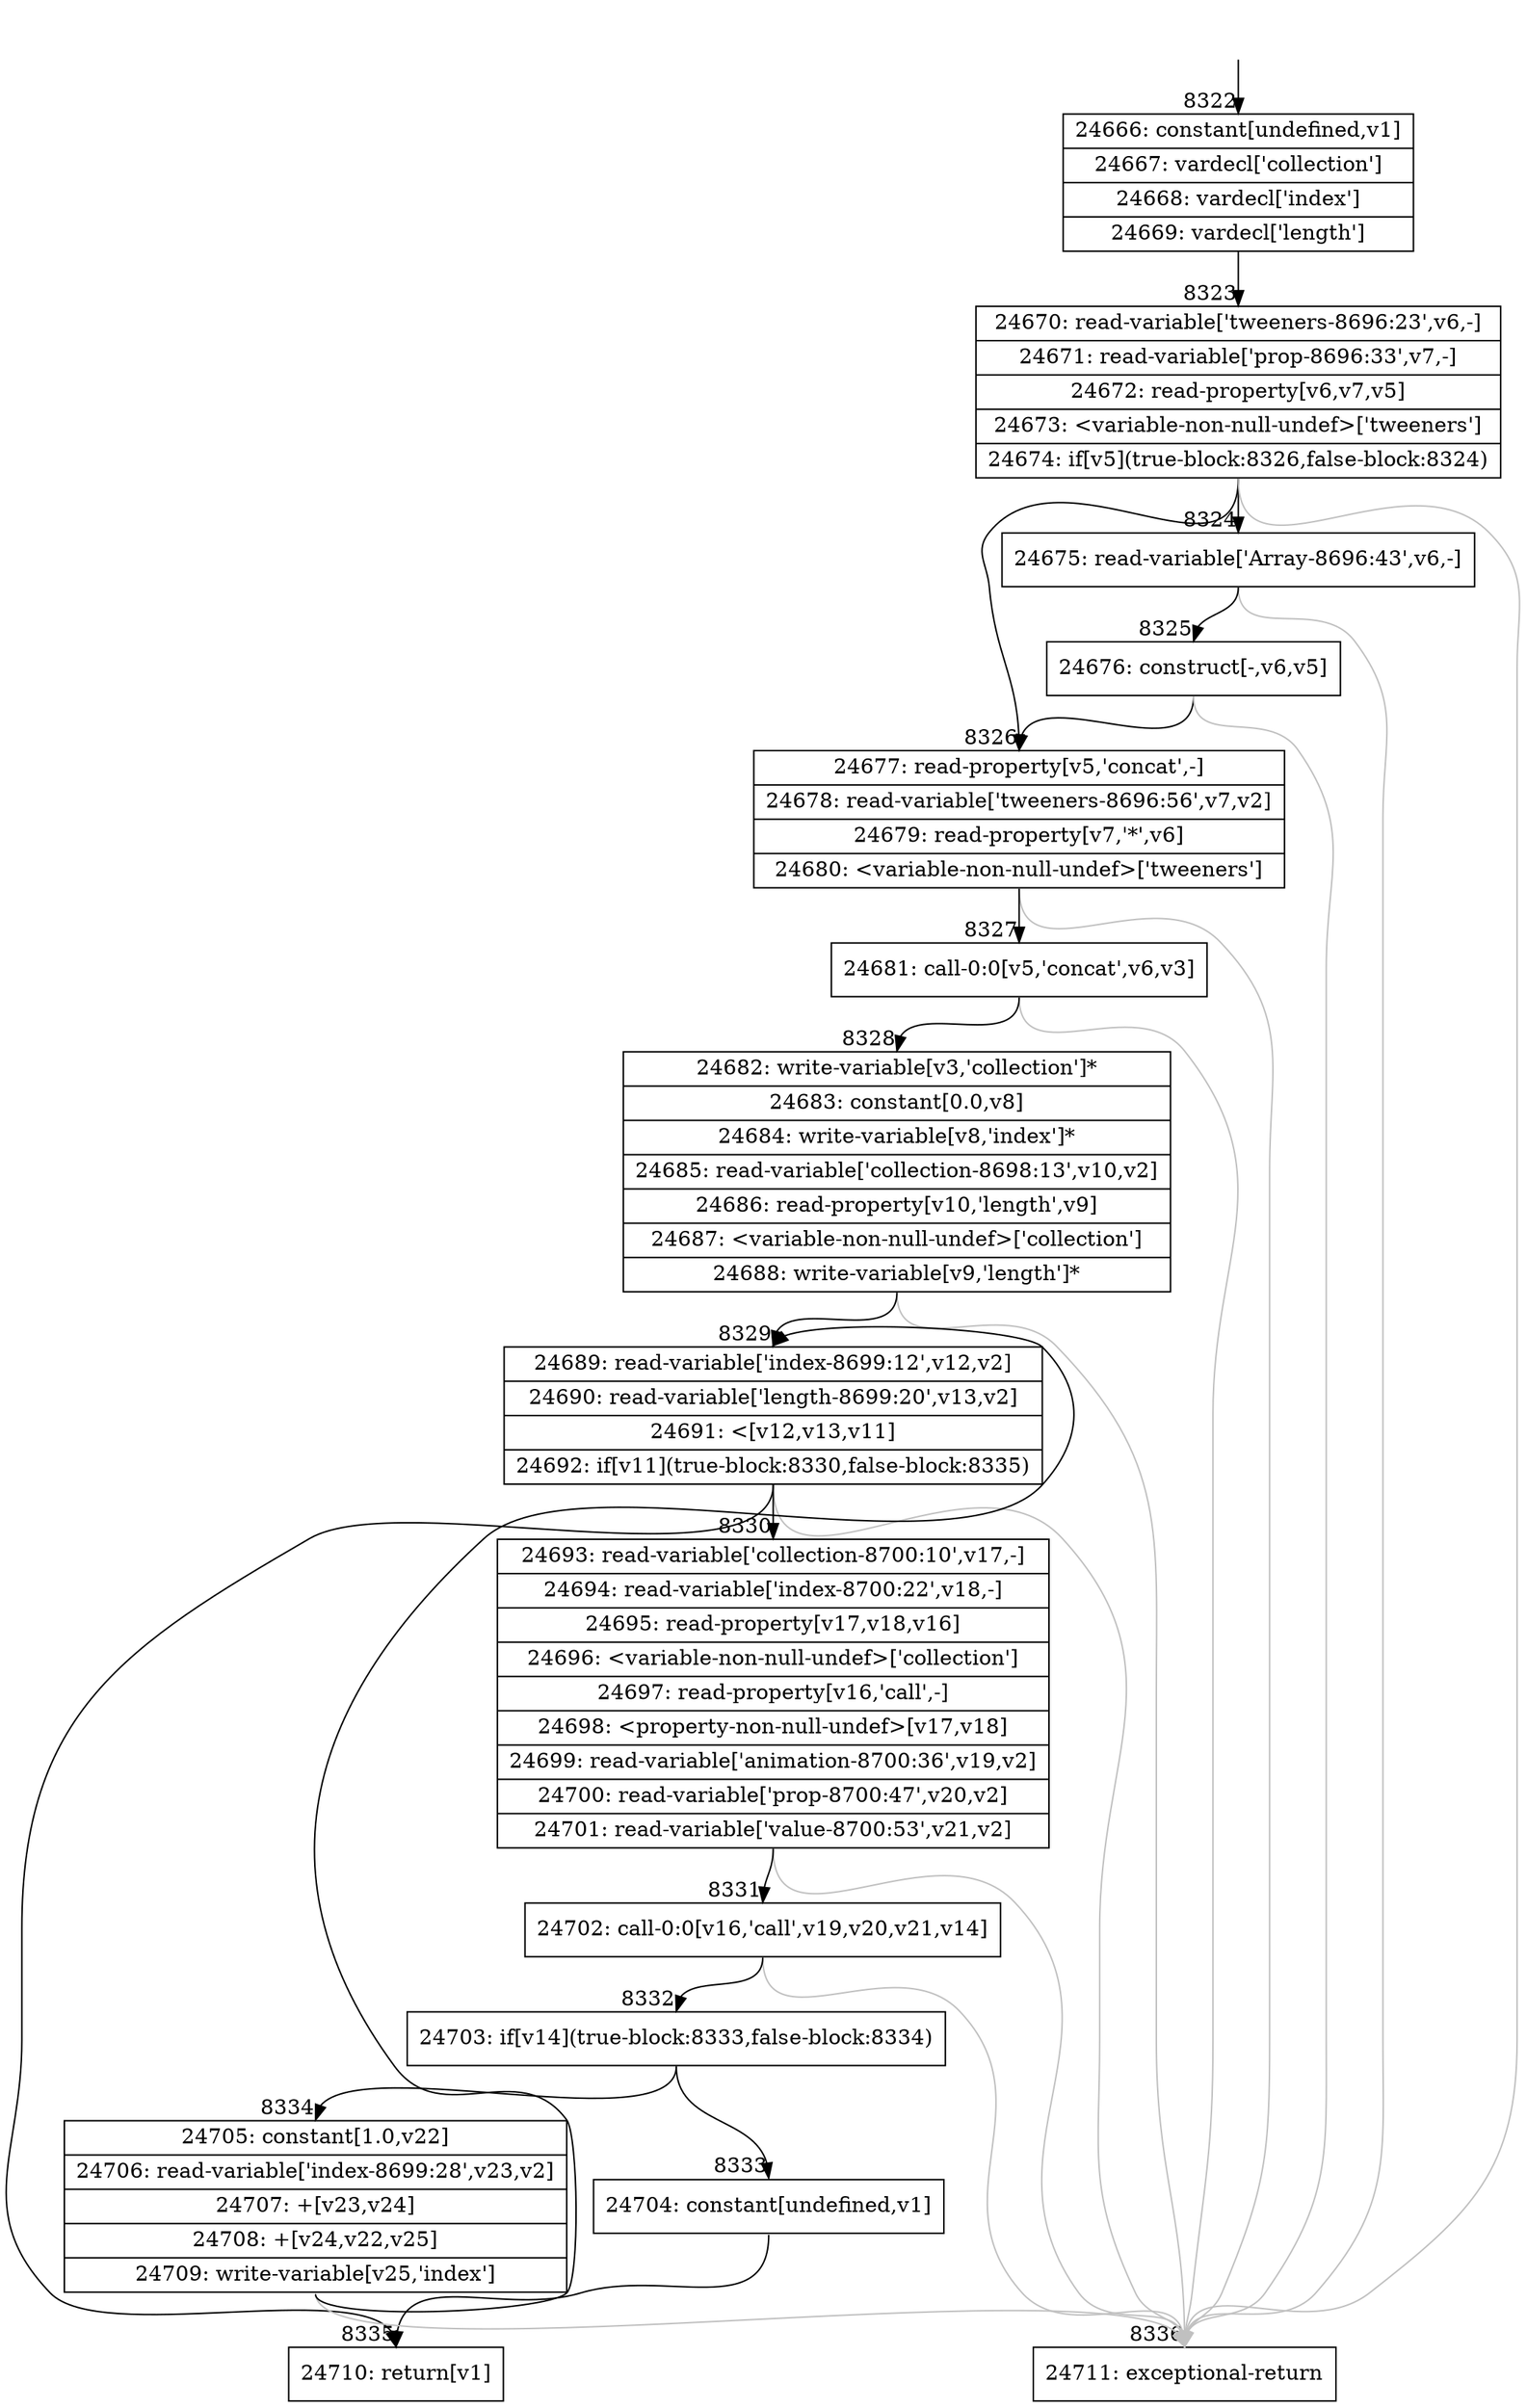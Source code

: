 digraph {
rankdir="TD"
BB_entry517[shape=none,label=""];
BB_entry517 -> BB8322 [tailport=s, headport=n, headlabel="    8322"]
BB8322 [shape=record label="{24666: constant[undefined,v1]|24667: vardecl['collection']|24668: vardecl['index']|24669: vardecl['length']}" ] 
BB8322 -> BB8323 [tailport=s, headport=n, headlabel="      8323"]
BB8323 [shape=record label="{24670: read-variable['tweeners-8696:23',v6,-]|24671: read-variable['prop-8696:33',v7,-]|24672: read-property[v6,v7,v5]|24673: \<variable-non-null-undef\>['tweeners']|24674: if[v5](true-block:8326,false-block:8324)}" ] 
BB8323 -> BB8326 [tailport=s, headport=n, headlabel="      8326"]
BB8323 -> BB8324 [tailport=s, headport=n, headlabel="      8324"]
BB8323 -> BB8336 [tailport=s, headport=n, color=gray, headlabel="      8336"]
BB8324 [shape=record label="{24675: read-variable['Array-8696:43',v6,-]}" ] 
BB8324 -> BB8325 [tailport=s, headport=n, headlabel="      8325"]
BB8324 -> BB8336 [tailport=s, headport=n, color=gray]
BB8325 [shape=record label="{24676: construct[-,v6,v5]}" ] 
BB8325 -> BB8326 [tailport=s, headport=n]
BB8325 -> BB8336 [tailport=s, headport=n, color=gray]
BB8326 [shape=record label="{24677: read-property[v5,'concat',-]|24678: read-variable['tweeners-8696:56',v7,v2]|24679: read-property[v7,'*',v6]|24680: \<variable-non-null-undef\>['tweeners']}" ] 
BB8326 -> BB8327 [tailport=s, headport=n, headlabel="      8327"]
BB8326 -> BB8336 [tailport=s, headport=n, color=gray]
BB8327 [shape=record label="{24681: call-0:0[v5,'concat',v6,v3]}" ] 
BB8327 -> BB8328 [tailport=s, headport=n, headlabel="      8328"]
BB8327 -> BB8336 [tailport=s, headport=n, color=gray]
BB8328 [shape=record label="{24682: write-variable[v3,'collection']*|24683: constant[0.0,v8]|24684: write-variable[v8,'index']*|24685: read-variable['collection-8698:13',v10,v2]|24686: read-property[v10,'length',v9]|24687: \<variable-non-null-undef\>['collection']|24688: write-variable[v9,'length']*}" ] 
BB8328 -> BB8329 [tailport=s, headport=n, headlabel="      8329"]
BB8328 -> BB8336 [tailport=s, headport=n, color=gray]
BB8329 [shape=record label="{24689: read-variable['index-8699:12',v12,v2]|24690: read-variable['length-8699:20',v13,v2]|24691: \<[v12,v13,v11]|24692: if[v11](true-block:8330,false-block:8335)}" ] 
BB8329 -> BB8330 [tailport=s, headport=n, headlabel="      8330"]
BB8329 -> BB8335 [tailport=s, headport=n, headlabel="      8335"]
BB8329 -> BB8336 [tailport=s, headport=n, color=gray]
BB8330 [shape=record label="{24693: read-variable['collection-8700:10',v17,-]|24694: read-variable['index-8700:22',v18,-]|24695: read-property[v17,v18,v16]|24696: \<variable-non-null-undef\>['collection']|24697: read-property[v16,'call',-]|24698: \<property-non-null-undef\>[v17,v18]|24699: read-variable['animation-8700:36',v19,v2]|24700: read-variable['prop-8700:47',v20,v2]|24701: read-variable['value-8700:53',v21,v2]}" ] 
BB8330 -> BB8331 [tailport=s, headport=n, headlabel="      8331"]
BB8330 -> BB8336 [tailport=s, headport=n, color=gray]
BB8331 [shape=record label="{24702: call-0:0[v16,'call',v19,v20,v21,v14]}" ] 
BB8331 -> BB8332 [tailport=s, headport=n, headlabel="      8332"]
BB8331 -> BB8336 [tailport=s, headport=n, color=gray]
BB8332 [shape=record label="{24703: if[v14](true-block:8333,false-block:8334)}" ] 
BB8332 -> BB8333 [tailport=s, headport=n, headlabel="      8333"]
BB8332 -> BB8334 [tailport=s, headport=n, headlabel="      8334"]
BB8333 [shape=record label="{24704: constant[undefined,v1]}" ] 
BB8333 -> BB8335 [tailport=s, headport=n]
BB8334 [shape=record label="{24705: constant[1.0,v22]|24706: read-variable['index-8699:28',v23,v2]|24707: +[v23,v24]|24708: +[v24,v22,v25]|24709: write-variable[v25,'index']}" ] 
BB8334 -> BB8329 [tailport=s, headport=n]
BB8334 -> BB8336 [tailport=s, headport=n, color=gray]
BB8335 [shape=record label="{24710: return[v1]}" ] 
BB8336 [shape=record label="{24711: exceptional-return}" ] 
}
